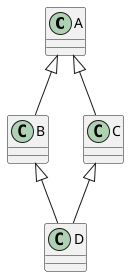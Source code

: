 @startuml UML_Klassendiagramm0.png
class A {
}
class B {
}
class C {
}
class D {
}
A <|-- B
A <|-- C
B <|-- D
C <|-- D
@enduml
